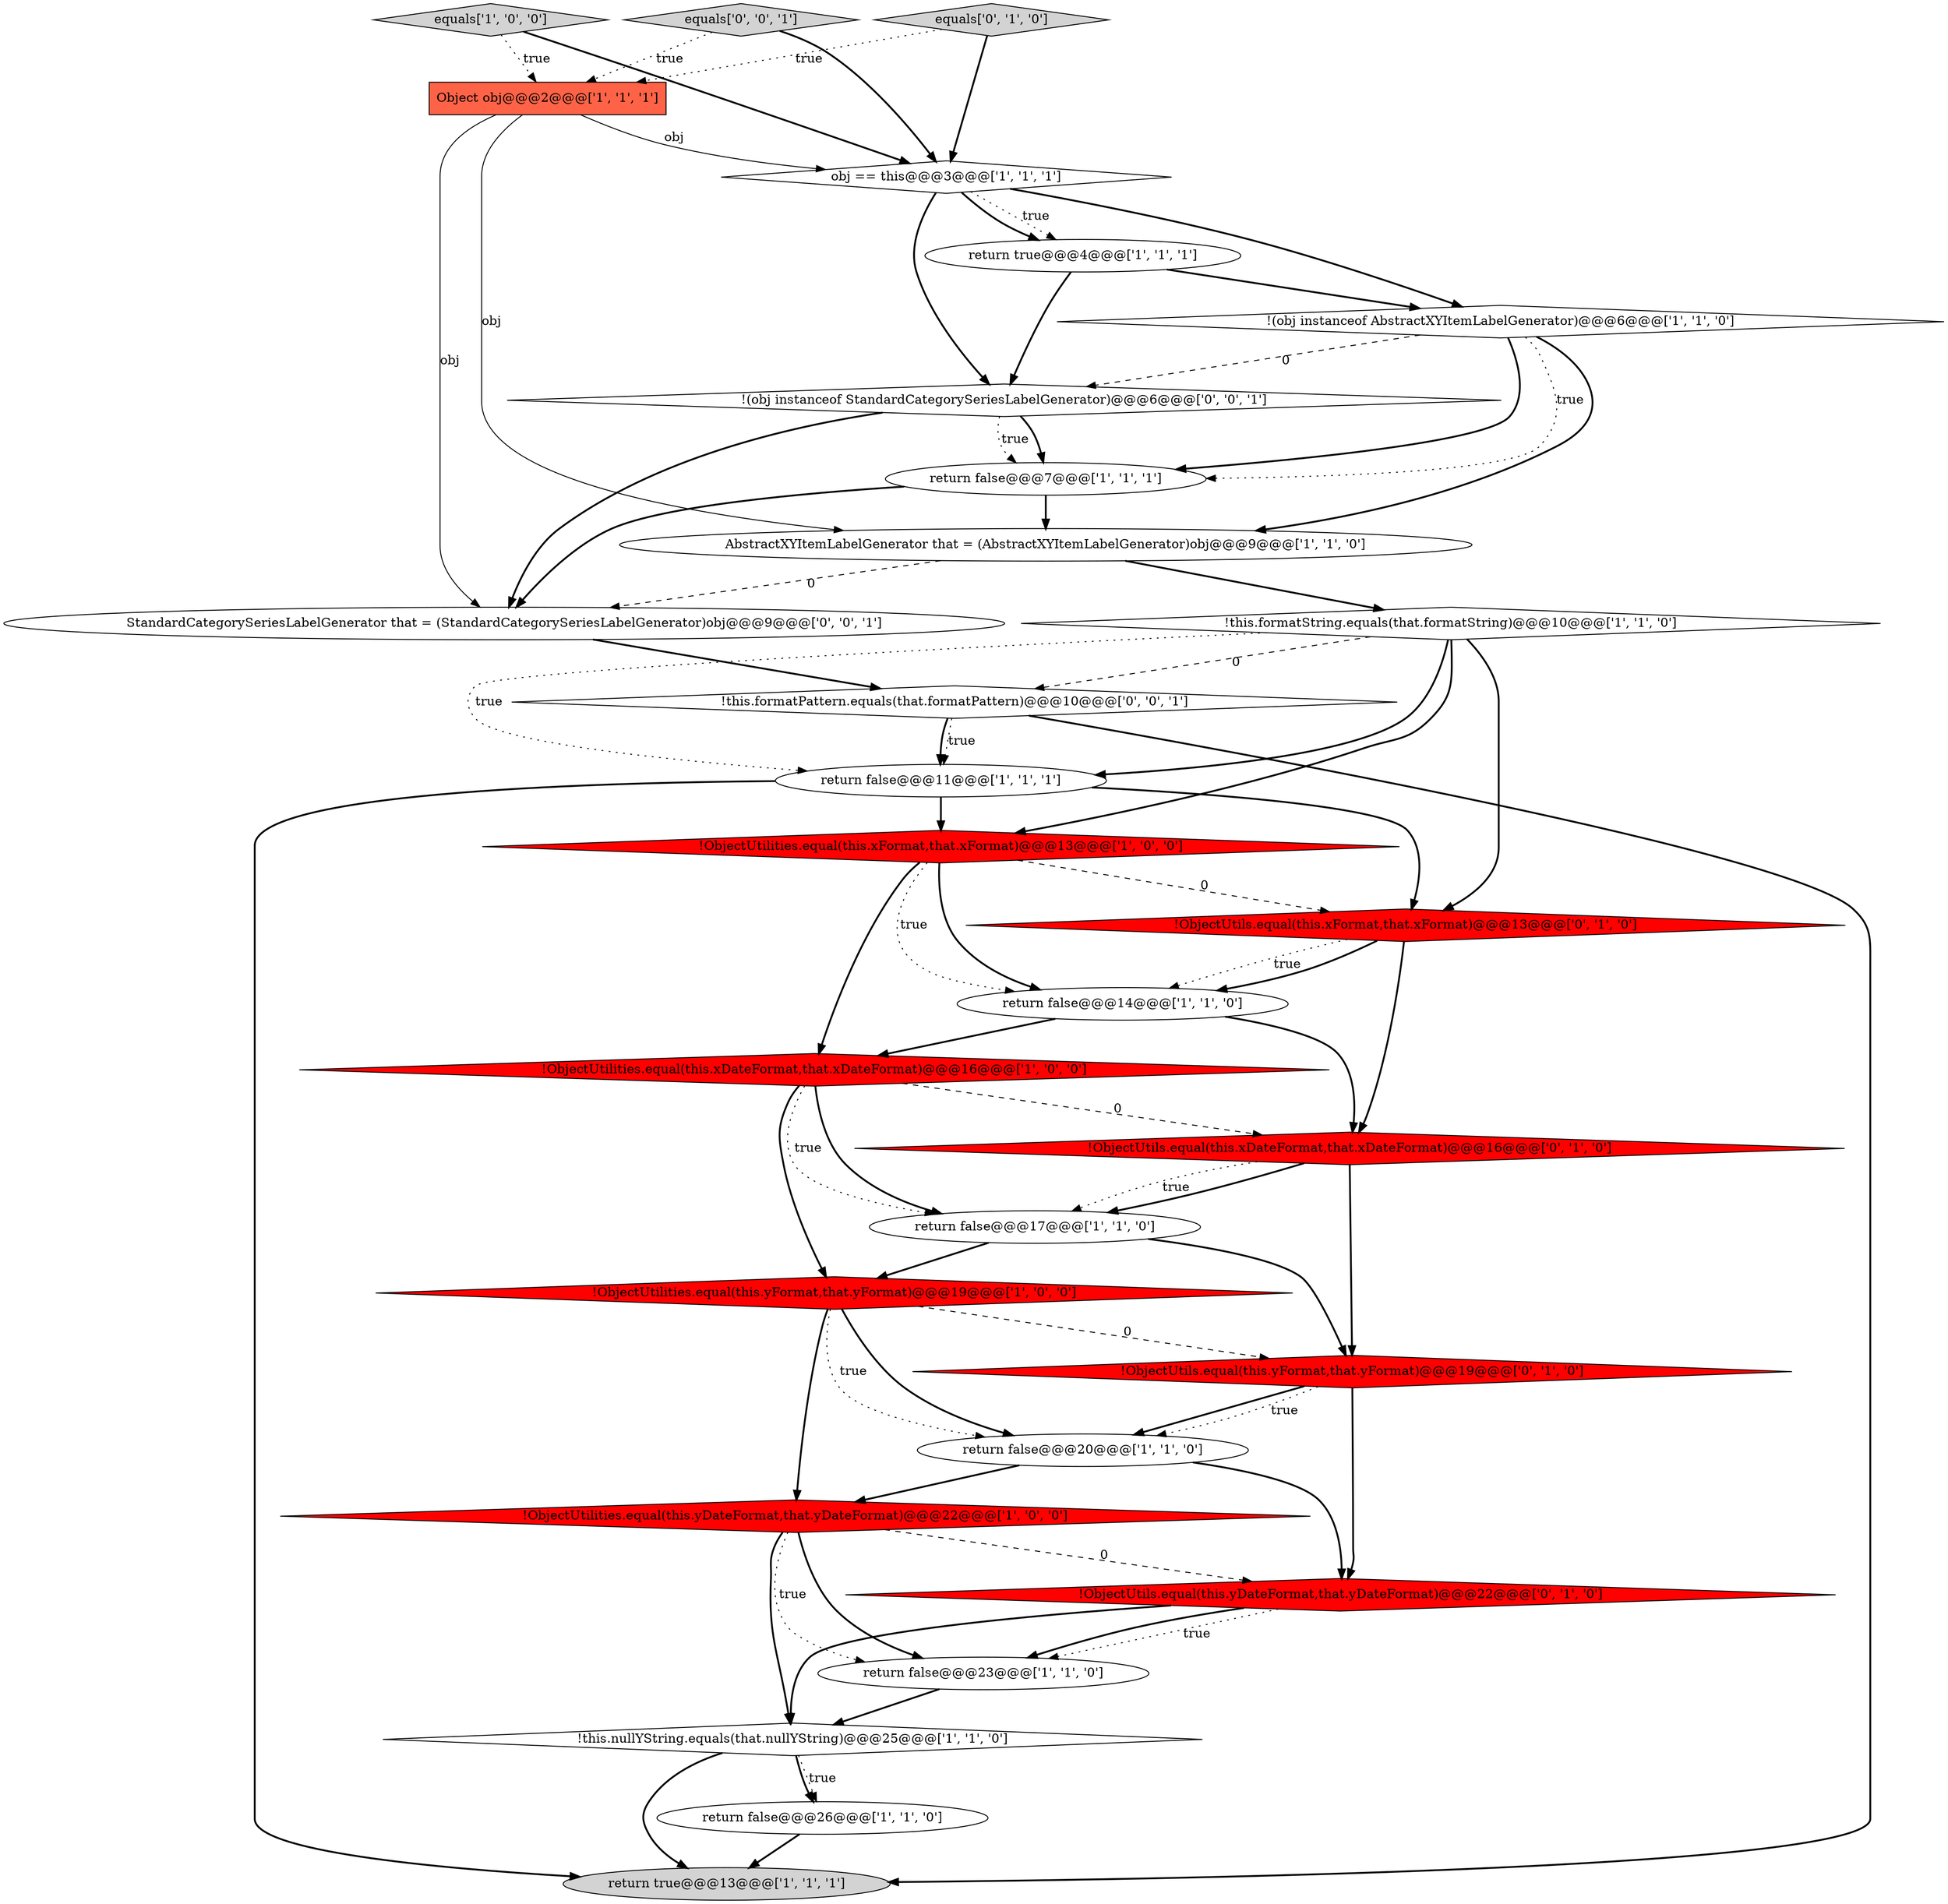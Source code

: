 digraph {
11 [style = filled, label = "!ObjectUtilities.equal(this.xDateFormat,that.xDateFormat)@@@16@@@['1', '0', '0']", fillcolor = red, shape = diamond image = "AAA1AAABBB1BBB"];
6 [style = filled, label = "return false@@@17@@@['1', '1', '0']", fillcolor = white, shape = ellipse image = "AAA0AAABBB1BBB"];
9 [style = filled, label = "Object obj@@@2@@@['1', '1', '1']", fillcolor = tomato, shape = box image = "AAA0AAABBB1BBB"];
28 [style = filled, label = "!this.formatPattern.equals(that.formatPattern)@@@10@@@['0', '0', '1']", fillcolor = white, shape = diamond image = "AAA0AAABBB3BBB"];
23 [style = filled, label = "!ObjectUtils.equal(this.yDateFormat,that.yDateFormat)@@@22@@@['0', '1', '0']", fillcolor = red, shape = diamond image = "AAA1AAABBB2BBB"];
10 [style = filled, label = "!ObjectUtilities.equal(this.yDateFormat,that.yDateFormat)@@@22@@@['1', '0', '0']", fillcolor = red, shape = diamond image = "AAA1AAABBB1BBB"];
16 [style = filled, label = "!ObjectUtilities.equal(this.xFormat,that.xFormat)@@@13@@@['1', '0', '0']", fillcolor = red, shape = diamond image = "AAA1AAABBB1BBB"];
0 [style = filled, label = "return false@@@7@@@['1', '1', '1']", fillcolor = white, shape = ellipse image = "AAA0AAABBB1BBB"];
13 [style = filled, label = "return false@@@26@@@['1', '1', '0']", fillcolor = white, shape = ellipse image = "AAA0AAABBB1BBB"];
1 [style = filled, label = "equals['1', '0', '0']", fillcolor = lightgray, shape = diamond image = "AAA0AAABBB1BBB"];
21 [style = filled, label = "!ObjectUtils.equal(this.xFormat,that.xFormat)@@@13@@@['0', '1', '0']", fillcolor = red, shape = diamond image = "AAA1AAABBB2BBB"];
18 [style = filled, label = "return false@@@23@@@['1', '1', '0']", fillcolor = white, shape = ellipse image = "AAA0AAABBB1BBB"];
17 [style = filled, label = "return false@@@14@@@['1', '1', '0']", fillcolor = white, shape = ellipse image = "AAA0AAABBB1BBB"];
14 [style = filled, label = "return true@@@4@@@['1', '1', '1']", fillcolor = white, shape = ellipse image = "AAA0AAABBB1BBB"];
19 [style = filled, label = "return true@@@13@@@['1', '1', '1']", fillcolor = lightgray, shape = ellipse image = "AAA0AAABBB1BBB"];
8 [style = filled, label = "return false@@@11@@@['1', '1', '1']", fillcolor = white, shape = ellipse image = "AAA0AAABBB1BBB"];
27 [style = filled, label = "equals['0', '0', '1']", fillcolor = lightgray, shape = diamond image = "AAA0AAABBB3BBB"];
4 [style = filled, label = "!(obj instanceof AbstractXYItemLabelGenerator)@@@6@@@['1', '1', '0']", fillcolor = white, shape = diamond image = "AAA0AAABBB1BBB"];
7 [style = filled, label = "!this.formatString.equals(that.formatString)@@@10@@@['1', '1', '0']", fillcolor = white, shape = diamond image = "AAA0AAABBB1BBB"];
25 [style = filled, label = "StandardCategorySeriesLabelGenerator that = (StandardCategorySeriesLabelGenerator)obj@@@9@@@['0', '0', '1']", fillcolor = white, shape = ellipse image = "AAA0AAABBB3BBB"];
2 [style = filled, label = "return false@@@20@@@['1', '1', '0']", fillcolor = white, shape = ellipse image = "AAA0AAABBB1BBB"];
5 [style = filled, label = "AbstractXYItemLabelGenerator that = (AbstractXYItemLabelGenerator)obj@@@9@@@['1', '1', '0']", fillcolor = white, shape = ellipse image = "AAA0AAABBB1BBB"];
12 [style = filled, label = "obj == this@@@3@@@['1', '1', '1']", fillcolor = white, shape = diamond image = "AAA0AAABBB1BBB"];
20 [style = filled, label = "equals['0', '1', '0']", fillcolor = lightgray, shape = diamond image = "AAA0AAABBB2BBB"];
24 [style = filled, label = "!ObjectUtils.equal(this.yFormat,that.yFormat)@@@19@@@['0', '1', '0']", fillcolor = red, shape = diamond image = "AAA1AAABBB2BBB"];
3 [style = filled, label = "!this.nullYString.equals(that.nullYString)@@@25@@@['1', '1', '0']", fillcolor = white, shape = diamond image = "AAA0AAABBB1BBB"];
22 [style = filled, label = "!ObjectUtils.equal(this.xDateFormat,that.xDateFormat)@@@16@@@['0', '1', '0']", fillcolor = red, shape = diamond image = "AAA1AAABBB2BBB"];
26 [style = filled, label = "!(obj instanceof StandardCategorySeriesLabelGenerator)@@@6@@@['0', '0', '1']", fillcolor = white, shape = diamond image = "AAA0AAABBB3BBB"];
15 [style = filled, label = "!ObjectUtilities.equal(this.yFormat,that.yFormat)@@@19@@@['1', '0', '0']", fillcolor = red, shape = diamond image = "AAA1AAABBB1BBB"];
10->18 [style = dotted, label="true"];
8->16 [style = bold, label=""];
10->18 [style = bold, label=""];
18->3 [style = bold, label=""];
9->5 [style = solid, label="obj"];
15->2 [style = bold, label=""];
15->10 [style = bold, label=""];
25->28 [style = bold, label=""];
28->8 [style = dotted, label="true"];
16->11 [style = bold, label=""];
20->9 [style = dotted, label="true"];
24->2 [style = bold, label=""];
27->12 [style = bold, label=""];
8->19 [style = bold, label=""];
15->2 [style = dotted, label="true"];
16->17 [style = dotted, label="true"];
4->0 [style = dotted, label="true"];
11->6 [style = bold, label=""];
26->25 [style = bold, label=""];
11->22 [style = dashed, label="0"];
15->24 [style = dashed, label="0"];
9->25 [style = solid, label="obj"];
10->3 [style = bold, label=""];
6->24 [style = bold, label=""];
23->3 [style = bold, label=""];
21->17 [style = dotted, label="true"];
5->25 [style = dashed, label="0"];
12->26 [style = bold, label=""];
16->17 [style = bold, label=""];
4->26 [style = dashed, label="0"];
17->22 [style = bold, label=""];
7->8 [style = bold, label=""];
22->6 [style = dotted, label="true"];
2->10 [style = bold, label=""];
24->23 [style = bold, label=""];
16->21 [style = dashed, label="0"];
11->15 [style = bold, label=""];
6->15 [style = bold, label=""];
4->0 [style = bold, label=""];
14->26 [style = bold, label=""];
2->23 [style = bold, label=""];
12->14 [style = dotted, label="true"];
26->0 [style = bold, label=""];
13->19 [style = bold, label=""];
23->18 [style = dotted, label="true"];
12->4 [style = bold, label=""];
3->19 [style = bold, label=""];
7->28 [style = dashed, label="0"];
21->22 [style = bold, label=""];
27->9 [style = dotted, label="true"];
11->6 [style = dotted, label="true"];
0->25 [style = bold, label=""];
1->9 [style = dotted, label="true"];
9->12 [style = solid, label="obj"];
28->8 [style = bold, label=""];
7->16 [style = bold, label=""];
20->12 [style = bold, label=""];
12->14 [style = bold, label=""];
28->19 [style = bold, label=""];
1->12 [style = bold, label=""];
3->13 [style = bold, label=""];
7->21 [style = bold, label=""];
8->21 [style = bold, label=""];
5->7 [style = bold, label=""];
22->6 [style = bold, label=""];
24->2 [style = dotted, label="true"];
22->24 [style = bold, label=""];
7->8 [style = dotted, label="true"];
4->5 [style = bold, label=""];
21->17 [style = bold, label=""];
23->18 [style = bold, label=""];
10->23 [style = dashed, label="0"];
0->5 [style = bold, label=""];
3->13 [style = dotted, label="true"];
26->0 [style = dotted, label="true"];
14->4 [style = bold, label=""];
17->11 [style = bold, label=""];
}

